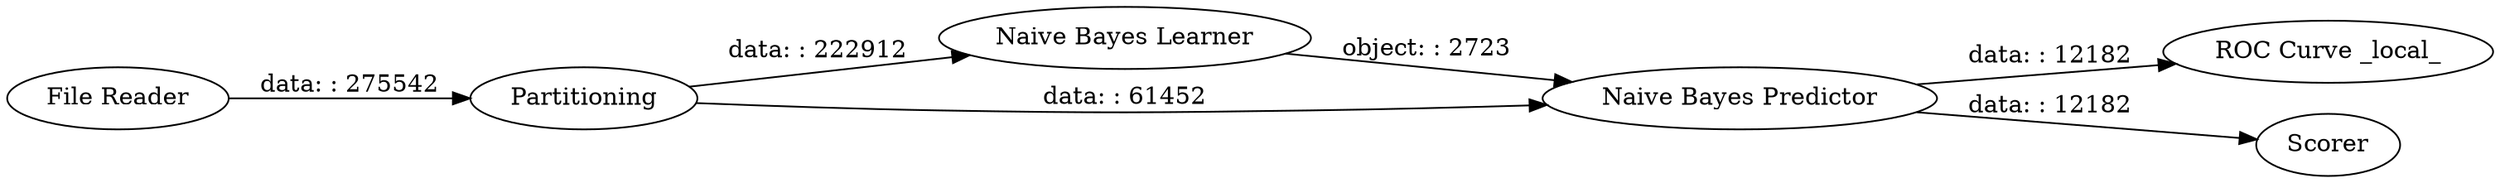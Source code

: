 digraph {
	"7608565932559463689_1" [label="File Reader"]
	"7608565932559463689_8" [label="ROC Curve _local_"]
	"7608565932559463689_27" [label=Scorer]
	"7608565932559463689_22" [label="Naive Bayes Learner"]
	"7608565932559463689_23" [label="Naive Bayes Predictor"]
	"7608565932559463689_2" [label=Partitioning]
	"7608565932559463689_2" -> "7608565932559463689_22" [label="data: : 222912"]
	"7608565932559463689_22" -> "7608565932559463689_23" [label="object: : 2723"]
	"7608565932559463689_23" -> "7608565932559463689_27" [label="data: : 12182"]
	"7608565932559463689_2" -> "7608565932559463689_23" [label="data: : 61452"]
	"7608565932559463689_23" -> "7608565932559463689_8" [label="data: : 12182"]
	"7608565932559463689_1" -> "7608565932559463689_2" [label="data: : 275542"]
	rankdir=LR
}
